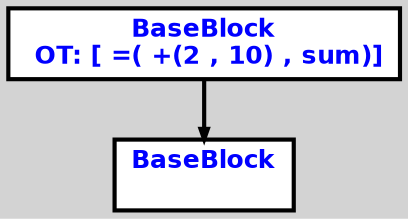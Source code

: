 digraph G {
ordering=out;
ranksep=.4;
bgcolor="lightgrey";  node [shape=box, fixedsize=false, fontsize=12, fontname="Helvetica-bold", fontcolor="blue"
width=.25, height=.25, color="black", fillcolor="white", style="filled, solid, bold"];

edge [arrowsize=.5, color="black", style="bold"]    n000011425AD213A0 [label="BaseBlock\n OT: [ =( +(2 , 10) , sum)]
"]
    n000011425AD21400 [label="BaseBlock\n "]
    n000011425AD213A0 -> n000011425AD21400
}
